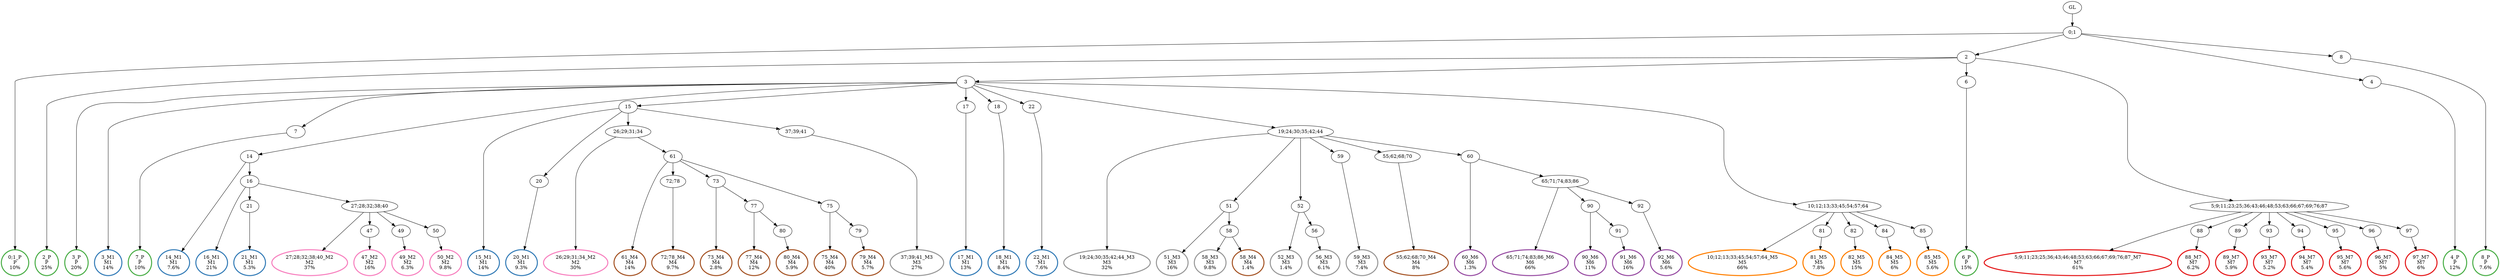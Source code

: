 digraph T {
	{
		rank=same
		106 [penwidth=3,colorscheme=set19,color=3,label="0;1_P\nP\n10%"]
		104 [penwidth=3,colorscheme=set19,color=3,label="2_P\nP\n25%"]
		102 [penwidth=3,colorscheme=set19,color=3,label="3_P\nP\n20%"]
		100 [penwidth=3,colorscheme=set19,color=3,label="7_P\nP\n10%"]
		98 [penwidth=3,colorscheme=set19,color=3,label="6_P\nP\n15%"]
		96 [penwidth=3,colorscheme=set19,color=3,label="4_P\nP\n12%"]
		94 [penwidth=3,colorscheme=set19,color=3,label="8_P\nP\n7.6%"]
		93 [penwidth=3,colorscheme=set19,color=2,label="3_M1\nM1\n14%"]
		91 [penwidth=3,colorscheme=set19,color=2,label="14_M1\nM1\n7.6%"]
		89 [penwidth=3,colorscheme=set19,color=2,label="16_M1\nM1\n21%"]
		87 [penwidth=3,colorscheme=set19,color=2,label="21_M1\nM1\n5.3%"]
		85 [penwidth=3,colorscheme=set19,color=2,label="15_M1\nM1\n14%"]
		83 [penwidth=3,colorscheme=set19,color=2,label="20_M1\nM1\n9.3%"]
		81 [penwidth=3,colorscheme=set19,color=2,label="17_M1\nM1\n13%"]
		79 [penwidth=3,colorscheme=set19,color=2,label="18_M1\nM1\n8.4%"]
		77 [penwidth=3,colorscheme=set19,color=2,label="22_M1\nM1\n7.6%"]
		75 [penwidth=3,colorscheme=set19,color=8,label="27;28;32;38;40_M2\nM2\n37%"]
		73 [penwidth=3,colorscheme=set19,color=8,label="47_M2\nM2\n16%"]
		71 [penwidth=3,colorscheme=set19,color=8,label="49_M2\nM2\n6.3%"]
		69 [penwidth=3,colorscheme=set19,color=8,label="50_M2\nM2\n9.8%"]
		67 [penwidth=3,colorscheme=set19,color=8,label="26;29;31;34_M2\nM2\n30%"]
		65 [penwidth=3,colorscheme=set19,color=9,label="37;39;41_M3\nM3\n27%"]
		63 [penwidth=3,colorscheme=set19,color=9,label="19;24;30;35;42;44_M3\nM3\n32%"]
		61 [penwidth=3,colorscheme=set19,color=9,label="51_M3\nM3\n16%"]
		59 [penwidth=3,colorscheme=set19,color=9,label="58_M3\nM3\n9.8%"]
		57 [penwidth=3,colorscheme=set19,color=9,label="52_M3\nM3\n1.4%"]
		55 [penwidth=3,colorscheme=set19,color=9,label="56_M3\nM3\n6.1%"]
		53 [penwidth=3,colorscheme=set19,color=9,label="59_M3\nM3\n7.4%"]
		51 [penwidth=3,colorscheme=set19,color=7,label="61_M4\nM4\n14%"]
		49 [penwidth=3,colorscheme=set19,color=7,label="72;78_M4\nM4\n9.7%"]
		47 [penwidth=3,colorscheme=set19,color=7,label="73_M4\nM4\n2.8%"]
		45 [penwidth=3,colorscheme=set19,color=7,label="77_M4\nM4\n12%"]
		43 [penwidth=3,colorscheme=set19,color=7,label="80_M4\nM4\n5.9%"]
		41 [penwidth=3,colorscheme=set19,color=7,label="75_M4\nM4\n40%"]
		39 [penwidth=3,colorscheme=set19,color=7,label="79_M4\nM4\n5.7%"]
		38 [penwidth=3,colorscheme=set19,color=7,label="58_M4\nM4\n1.4%"]
		36 [penwidth=3,colorscheme=set19,color=7,label="55;62;68;70_M4\nM4\n8%"]
		34 [penwidth=3,colorscheme=set19,color=5,label="10;12;13;33;45;54;57;64_M5\nM5\n66%"]
		32 [penwidth=3,colorscheme=set19,color=5,label="81_M5\nM5\n7.8%"]
		30 [penwidth=3,colorscheme=set19,color=5,label="82_M5\nM5\n15%"]
		28 [penwidth=3,colorscheme=set19,color=5,label="84_M5\nM5\n6%"]
		26 [penwidth=3,colorscheme=set19,color=5,label="85_M5\nM5\n5.6%"]
		24 [penwidth=3,colorscheme=set19,color=4,label="60_M6\nM6\n1.3%"]
		22 [penwidth=3,colorscheme=set19,color=4,label="65;71;74;83;86_M6\nM6\n66%"]
		20 [penwidth=3,colorscheme=set19,color=4,label="90_M6\nM6\n11%"]
		18 [penwidth=3,colorscheme=set19,color=4,label="91_M6\nM6\n16%"]
		16 [penwidth=3,colorscheme=set19,color=4,label="92_M6\nM6\n5.6%"]
		14 [penwidth=3,colorscheme=set19,color=1,label="5;9;11;23;25;36;43;46;48;53;63;66;67;69;76;87_M7\nM7\n61%"]
		12 [penwidth=3,colorscheme=set19,color=1,label="88_M7\nM7\n6.2%"]
		10 [penwidth=3,colorscheme=set19,color=1,label="89_M7\nM7\n5.9%"]
		8 [penwidth=3,colorscheme=set19,color=1,label="93_M7\nM7\n5.2%"]
		6 [penwidth=3,colorscheme=set19,color=1,label="94_M7\nM7\n5.4%"]
		4 [penwidth=3,colorscheme=set19,color=1,label="95_M7\nM7\n5.6%"]
		2 [penwidth=3,colorscheme=set19,color=1,label="96_M7\nM7\n5%"]
		0 [penwidth=3,colorscheme=set19,color=1,label="97_M7\nM7\n6%"]
	}
	108 [label="GL"]
	107 [label="0;1"]
	105 [label="2"]
	103 [label="3"]
	101 [label="7"]
	99 [label="6"]
	97 [label="4"]
	95 [label="8"]
	92 [label="14"]
	90 [label="16"]
	88 [label="21"]
	86 [label="15"]
	84 [label="20"]
	82 [label="17"]
	80 [label="18"]
	78 [label="22"]
	76 [label="27;28;32;38;40"]
	74 [label="47"]
	72 [label="49"]
	70 [label="50"]
	68 [label="26;29;31;34"]
	66 [label="37;39;41"]
	64 [label="19;24;30;35;42;44"]
	62 [label="51"]
	60 [label="58"]
	58 [label="52"]
	56 [label="56"]
	54 [label="59"]
	52 [label="61"]
	50 [label="72;78"]
	48 [label="73"]
	46 [label="77"]
	44 [label="80"]
	42 [label="75"]
	40 [label="79"]
	37 [label="55;62;68;70"]
	35 [label="10;12;13;33;45;54;57;64"]
	33 [label="81"]
	31 [label="82"]
	29 [label="84"]
	27 [label="85"]
	25 [label="60"]
	23 [label="65;71;74;83;86"]
	21 [label="90"]
	19 [label="91"]
	17 [label="92"]
	15 [label="5;9;11;23;25;36;43;46;48;53;63;66;67;69;76;87"]
	13 [label="88"]
	11 [label="89"]
	9 [label="93"]
	7 [label="94"]
	5 [label="95"]
	3 [label="96"]
	1 [label="97"]
	108 -> 107
	107 -> 106
	107 -> 105
	107 -> 97
	107 -> 95
	105 -> 104
	105 -> 103
	105 -> 99
	105 -> 15
	103 -> 102
	103 -> 101
	103 -> 93
	103 -> 92
	103 -> 86
	103 -> 82
	103 -> 80
	103 -> 78
	103 -> 64
	103 -> 35
	101 -> 100
	99 -> 98
	97 -> 96
	95 -> 94
	92 -> 91
	92 -> 90
	90 -> 89
	90 -> 88
	90 -> 76
	88 -> 87
	86 -> 85
	86 -> 84
	86 -> 68
	86 -> 66
	84 -> 83
	82 -> 81
	80 -> 79
	78 -> 77
	76 -> 75
	76 -> 74
	76 -> 72
	76 -> 70
	74 -> 73
	72 -> 71
	70 -> 69
	68 -> 67
	68 -> 52
	66 -> 65
	64 -> 63
	64 -> 62
	64 -> 58
	64 -> 54
	64 -> 37
	64 -> 25
	62 -> 61
	62 -> 60
	60 -> 59
	60 -> 38
	58 -> 57
	58 -> 56
	56 -> 55
	54 -> 53
	52 -> 51
	52 -> 50
	52 -> 48
	52 -> 42
	50 -> 49
	48 -> 47
	48 -> 46
	46 -> 45
	46 -> 44
	44 -> 43
	42 -> 41
	42 -> 40
	40 -> 39
	37 -> 36
	35 -> 34
	35 -> 33
	35 -> 31
	35 -> 29
	35 -> 27
	33 -> 32
	31 -> 30
	29 -> 28
	27 -> 26
	25 -> 24
	25 -> 23
	23 -> 22
	23 -> 21
	23 -> 17
	21 -> 20
	21 -> 19
	19 -> 18
	17 -> 16
	15 -> 14
	15 -> 13
	15 -> 11
	15 -> 9
	15 -> 7
	15 -> 5
	15 -> 3
	15 -> 1
	13 -> 12
	11 -> 10
	9 -> 8
	7 -> 6
	5 -> 4
	3 -> 2
	1 -> 0
}
